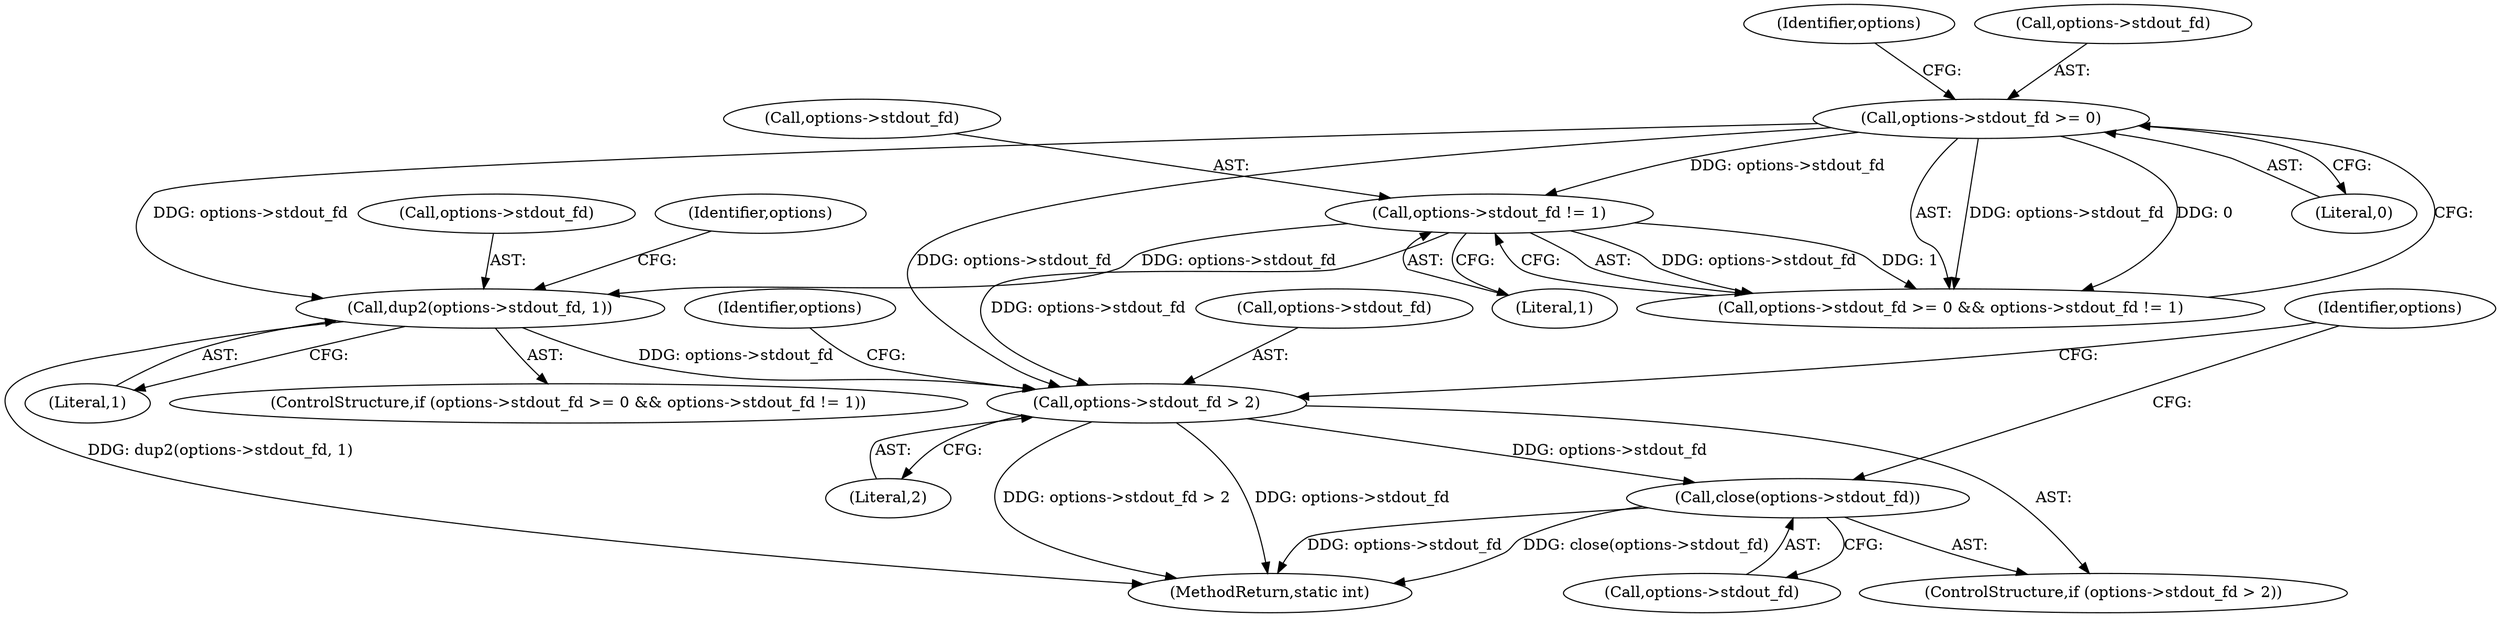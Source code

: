 digraph "0_lxc_81f466d05f2a89cb4f122ef7f593ff3f279b165c@API" {
"1000688" [label="(Call,close(options->stdout_fd))"];
"1000683" [label="(Call,options->stdout_fd > 2)"];
"1000640" [label="(Call,options->stdout_fd >= 0)"];
"1000645" [label="(Call,options->stdout_fd != 1)"];
"1000650" [label="(Call,dup2(options->stdout_fd, 1))"];
"1000688" [label="(Call,close(options->stdout_fd))"];
"1000639" [label="(Call,options->stdout_fd >= 0 && options->stdout_fd != 1)"];
"1000654" [label="(Literal,1)"];
"1000646" [label="(Call,options->stdout_fd)"];
"1000687" [label="(Literal,2)"];
"1000645" [label="(Call,options->stdout_fd != 1)"];
"1000682" [label="(ControlStructure,if (options->stdout_fd > 2))"];
"1000638" [label="(ControlStructure,if (options->stdout_fd >= 0 && options->stdout_fd != 1))"];
"1000683" [label="(Call,options->stdout_fd > 2)"];
"1000684" [label="(Call,options->stdout_fd)"];
"1000744" [label="(MethodReturn,static int)"];
"1000650" [label="(Call,dup2(options->stdout_fd, 1))"];
"1000695" [label="(Identifier,options)"];
"1000647" [label="(Identifier,options)"];
"1000649" [label="(Literal,1)"];
"1000689" [label="(Call,options->stdout_fd)"];
"1000651" [label="(Call,options->stdout_fd)"];
"1000640" [label="(Call,options->stdout_fd >= 0)"];
"1000644" [label="(Literal,0)"];
"1000659" [label="(Identifier,options)"];
"1000641" [label="(Call,options->stdout_fd)"];
"1000690" [label="(Identifier,options)"];
"1000688" -> "1000682"  [label="AST: "];
"1000688" -> "1000689"  [label="CFG: "];
"1000689" -> "1000688"  [label="AST: "];
"1000695" -> "1000688"  [label="CFG: "];
"1000688" -> "1000744"  [label="DDG: options->stdout_fd"];
"1000688" -> "1000744"  [label="DDG: close(options->stdout_fd)"];
"1000683" -> "1000688"  [label="DDG: options->stdout_fd"];
"1000683" -> "1000682"  [label="AST: "];
"1000683" -> "1000687"  [label="CFG: "];
"1000684" -> "1000683"  [label="AST: "];
"1000687" -> "1000683"  [label="AST: "];
"1000690" -> "1000683"  [label="CFG: "];
"1000695" -> "1000683"  [label="CFG: "];
"1000683" -> "1000744"  [label="DDG: options->stdout_fd"];
"1000683" -> "1000744"  [label="DDG: options->stdout_fd > 2"];
"1000640" -> "1000683"  [label="DDG: options->stdout_fd"];
"1000645" -> "1000683"  [label="DDG: options->stdout_fd"];
"1000650" -> "1000683"  [label="DDG: options->stdout_fd"];
"1000640" -> "1000639"  [label="AST: "];
"1000640" -> "1000644"  [label="CFG: "];
"1000641" -> "1000640"  [label="AST: "];
"1000644" -> "1000640"  [label="AST: "];
"1000647" -> "1000640"  [label="CFG: "];
"1000639" -> "1000640"  [label="CFG: "];
"1000640" -> "1000639"  [label="DDG: options->stdout_fd"];
"1000640" -> "1000639"  [label="DDG: 0"];
"1000640" -> "1000645"  [label="DDG: options->stdout_fd"];
"1000640" -> "1000650"  [label="DDG: options->stdout_fd"];
"1000645" -> "1000639"  [label="AST: "];
"1000645" -> "1000649"  [label="CFG: "];
"1000646" -> "1000645"  [label="AST: "];
"1000649" -> "1000645"  [label="AST: "];
"1000639" -> "1000645"  [label="CFG: "];
"1000645" -> "1000639"  [label="DDG: options->stdout_fd"];
"1000645" -> "1000639"  [label="DDG: 1"];
"1000645" -> "1000650"  [label="DDG: options->stdout_fd"];
"1000650" -> "1000638"  [label="AST: "];
"1000650" -> "1000654"  [label="CFG: "];
"1000651" -> "1000650"  [label="AST: "];
"1000654" -> "1000650"  [label="AST: "];
"1000659" -> "1000650"  [label="CFG: "];
"1000650" -> "1000744"  [label="DDG: dup2(options->stdout_fd, 1)"];
}
